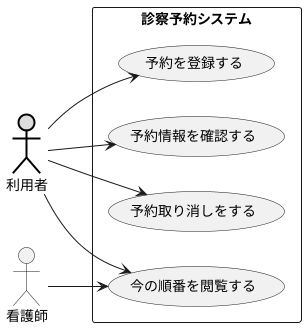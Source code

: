 @startuml a
left to right direction
actor 利用者 as a #DDDDDD;line:black;line.bold;
actor 看護師 as b
rectangle 診察予約システム{
    usecase 予約を登録する
    usecase 予約情報を確認する
    usecase 予約取り消しをする
    usecase 今の順番を閲覧する
}
    a --> 予約を登録する
    a --> 予約情報を確認する
    a --> 予約取り消しをする
    a --> 今の順番を閲覧する
    b --> 今の順番を閲覧する
@enduml